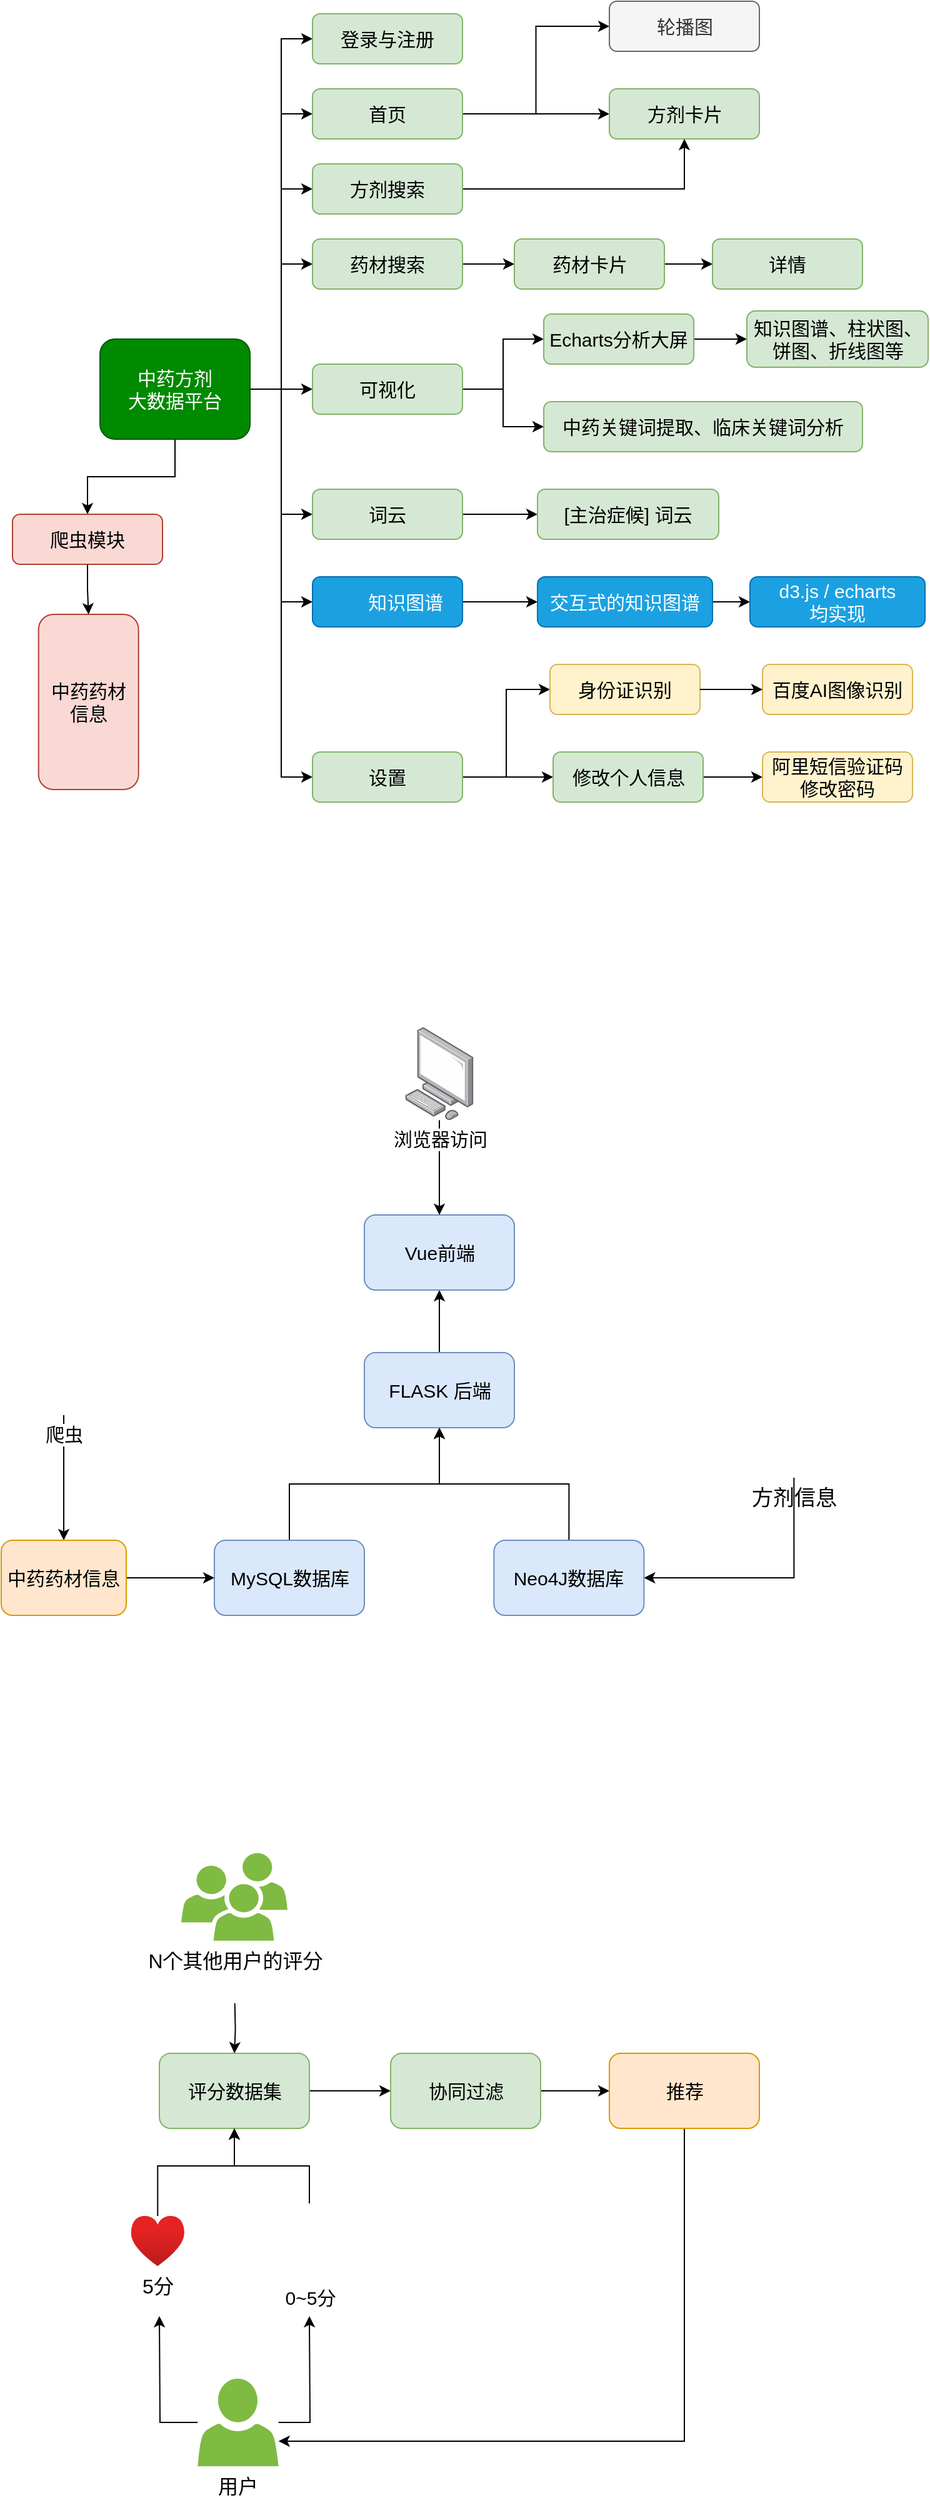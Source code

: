 <mxfile version="21.1.2" type="github">
  <diagram id="v9VeEew0eSVK_gECYCmD" name="Page-1">
    <mxGraphModel dx="1003" dy="1029" grid="0" gridSize="10" guides="1" tooltips="1" connect="1" arrows="0" fold="1" page="0" pageScale="1" pageWidth="827" pageHeight="1169" math="0" shadow="0">
      <root>
        <mxCell id="0" />
        <mxCell id="1" parent="0" />
        <mxCell id="GBpQVhTk9KxDPRQjgbmB-8" style="edgeStyle=orthogonalEdgeStyle;rounded=0;orthogonalLoop=1;jettySize=auto;html=1;exitX=1;exitY=0.5;exitDx=0;exitDy=0;entryX=0;entryY=0.5;entryDx=0;entryDy=0;" parent="1" source="GBpQVhTk9KxDPRQjgbmB-1" target="GBpQVhTk9KxDPRQjgbmB-3" edge="1">
          <mxGeometry relative="1" as="geometry" />
        </mxCell>
        <mxCell id="GBpQVhTk9KxDPRQjgbmB-9" style="edgeStyle=orthogonalEdgeStyle;rounded=0;orthogonalLoop=1;jettySize=auto;html=1;exitX=1;exitY=0.5;exitDx=0;exitDy=0;entryX=0;entryY=0.5;entryDx=0;entryDy=0;" parent="1" source="GBpQVhTk9KxDPRQjgbmB-1" target="GBpQVhTk9KxDPRQjgbmB-2" edge="1">
          <mxGeometry relative="1" as="geometry" />
        </mxCell>
        <mxCell id="GBpQVhTk9KxDPRQjgbmB-10" style="edgeStyle=orthogonalEdgeStyle;rounded=0;orthogonalLoop=1;jettySize=auto;html=1;exitX=1;exitY=0.5;exitDx=0;exitDy=0;entryX=0;entryY=0.5;entryDx=0;entryDy=0;" parent="1" source="GBpQVhTk9KxDPRQjgbmB-1" target="GBpQVhTk9KxDPRQjgbmB-4" edge="1">
          <mxGeometry relative="1" as="geometry" />
        </mxCell>
        <mxCell id="GBpQVhTk9KxDPRQjgbmB-11" style="edgeStyle=orthogonalEdgeStyle;rounded=0;orthogonalLoop=1;jettySize=auto;html=1;exitX=1;exitY=0.5;exitDx=0;exitDy=0;entryX=0;entryY=0.5;entryDx=0;entryDy=0;" parent="1" source="GBpQVhTk9KxDPRQjgbmB-1" target="GBpQVhTk9KxDPRQjgbmB-6" edge="1">
          <mxGeometry relative="1" as="geometry">
            <mxPoint x="290" y="390" as="targetPoint" />
          </mxGeometry>
        </mxCell>
        <mxCell id="GBpQVhTk9KxDPRQjgbmB-12" style="edgeStyle=orthogonalEdgeStyle;rounded=0;orthogonalLoop=1;jettySize=auto;html=1;entryX=0;entryY=0.5;entryDx=0;entryDy=0;exitX=1;exitY=0.5;exitDx=0;exitDy=0;" parent="1" source="z8FbhvkW46ZyqsgCDVF_-14" target="GBpQVhTk9KxDPRQjgbmB-7" edge="1">
          <mxGeometry relative="1" as="geometry">
            <mxPoint x="480" y="570" as="sourcePoint" />
          </mxGeometry>
        </mxCell>
        <mxCell id="SLsrdyDVqO_aE2-8c7I_-2" style="edgeStyle=orthogonalEdgeStyle;rounded=0;orthogonalLoop=1;jettySize=auto;html=1;exitX=1;exitY=0.5;exitDx=0;exitDy=0;entryX=0;entryY=0.5;entryDx=0;entryDy=0;" parent="1" source="GBpQVhTk9KxDPRQjgbmB-1" target="SLsrdyDVqO_aE2-8c7I_-1" edge="1">
          <mxGeometry relative="1" as="geometry" />
        </mxCell>
        <mxCell id="ySN6mnR29yhOzEf8zuOG-4" style="edgeStyle=orthogonalEdgeStyle;rounded=0;orthogonalLoop=1;jettySize=auto;html=1;exitX=1;exitY=0.5;exitDx=0;exitDy=0;entryX=0;entryY=0.5;entryDx=0;entryDy=0;" parent="1" source="z8FbhvkW46ZyqsgCDVF_-14" target="ySN6mnR29yhOzEf8zuOG-3" edge="1">
          <mxGeometry relative="1" as="geometry">
            <mxPoint x="480" y="570" as="sourcePoint" />
          </mxGeometry>
        </mxCell>
        <mxCell id="z8FbhvkW46ZyqsgCDVF_-9" style="edgeStyle=orthogonalEdgeStyle;rounded=0;orthogonalLoop=1;jettySize=auto;html=1;exitX=0.5;exitY=1;exitDx=0;exitDy=0;entryX=0.5;entryY=0;entryDx=0;entryDy=0;fontSize=20;" parent="1" source="GBpQVhTk9KxDPRQjgbmB-1" target="z8FbhvkW46ZyqsgCDVF_-4" edge="1">
          <mxGeometry relative="1" as="geometry" />
        </mxCell>
        <mxCell id="z8FbhvkW46ZyqsgCDVF_-16" style="edgeStyle=orthogonalEdgeStyle;rounded=0;orthogonalLoop=1;jettySize=auto;html=1;exitX=1;exitY=0.5;exitDx=0;exitDy=0;entryX=0;entryY=0.5;entryDx=0;entryDy=0;fontSize=20;" parent="1" source="GBpQVhTk9KxDPRQjgbmB-1" target="z8FbhvkW46ZyqsgCDVF_-14" edge="1">
          <mxGeometry relative="1" as="geometry" />
        </mxCell>
        <mxCell id="DAb_E89MeZRaqiROTq5Q-5" style="edgeStyle=orthogonalEdgeStyle;rounded=0;orthogonalLoop=1;jettySize=auto;html=1;exitX=1;exitY=0.5;exitDx=0;exitDy=0;entryX=0;entryY=0.5;entryDx=0;entryDy=0;" parent="1" source="GBpQVhTk9KxDPRQjgbmB-1" target="DAb_E89MeZRaqiROTq5Q-4" edge="1">
          <mxGeometry relative="1" as="geometry" />
        </mxCell>
        <mxCell id="r6f7EZ2_6Z-Kg6KgqbPp-11" style="edgeStyle=orthogonalEdgeStyle;rounded=0;orthogonalLoop=1;jettySize=auto;html=1;exitX=1;exitY=0.5;exitDx=0;exitDy=0;entryX=0;entryY=0.5;entryDx=0;entryDy=0;fontSize=17;" parent="1" source="GBpQVhTk9KxDPRQjgbmB-1" target="r6f7EZ2_6Z-Kg6KgqbPp-8" edge="1">
          <mxGeometry relative="1" as="geometry" />
        </mxCell>
        <mxCell id="GBpQVhTk9KxDPRQjgbmB-1" value="中药方剂&lt;br&gt;大数据平台" style="rounded=1;whiteSpace=wrap;html=1;fontSize=15;fillColor=#008a00;strokeColor=#005700;fontColor=#ffffff;" parent="1" vertex="1">
          <mxGeometry x="160" y="240" width="120" height="80" as="geometry" />
        </mxCell>
        <mxCell id="GBpQVhTk9KxDPRQjgbmB-15" style="edgeStyle=orthogonalEdgeStyle;rounded=0;orthogonalLoop=1;jettySize=auto;html=1;exitX=1;exitY=0.5;exitDx=0;exitDy=0;entryX=0;entryY=0.5;entryDx=0;entryDy=0;" parent="1" source="GBpQVhTk9KxDPRQjgbmB-2" target="GBpQVhTk9KxDPRQjgbmB-5" edge="1">
          <mxGeometry relative="1" as="geometry" />
        </mxCell>
        <mxCell id="r6f7EZ2_6Z-Kg6KgqbPp-7" style="edgeStyle=orthogonalEdgeStyle;rounded=0;orthogonalLoop=1;jettySize=auto;html=1;exitX=1;exitY=0.5;exitDx=0;exitDy=0;entryX=0;entryY=0.5;entryDx=0;entryDy=0;fontSize=17;" parent="1" source="GBpQVhTk9KxDPRQjgbmB-2" target="r6f7EZ2_6Z-Kg6KgqbPp-6" edge="1">
          <mxGeometry relative="1" as="geometry" />
        </mxCell>
        <mxCell id="GBpQVhTk9KxDPRQjgbmB-2" value="首页" style="rounded=1;whiteSpace=wrap;html=1;fontSize=15;fillColor=#d5e8d4;strokeColor=#82b366;" parent="1" vertex="1">
          <mxGeometry x="330" y="40" width="120" height="40" as="geometry" />
        </mxCell>
        <mxCell id="GBpQVhTk9KxDPRQjgbmB-3" value="登录与注册" style="rounded=1;whiteSpace=wrap;html=1;fontSize=15;fillColor=#d5e8d4;strokeColor=#82b366;" parent="1" vertex="1">
          <mxGeometry x="330" y="-20" width="120" height="40" as="geometry" />
        </mxCell>
        <mxCell id="GBpQVhTk9KxDPRQjgbmB-16" style="edgeStyle=orthogonalEdgeStyle;rounded=0;orthogonalLoop=1;jettySize=auto;html=1;exitX=1;exitY=0.5;exitDx=0;exitDy=0;entryX=0;entryY=0.5;entryDx=0;entryDy=0;" parent="1" source="GBpQVhTk9KxDPRQjgbmB-4" target="GBpQVhTk9KxDPRQjgbmB-14" edge="1">
          <mxGeometry relative="1" as="geometry" />
        </mxCell>
        <mxCell id="0YCFfEILquXOQMnymZaD-18" style="edgeStyle=orthogonalEdgeStyle;rounded=0;orthogonalLoop=1;jettySize=auto;html=1;exitX=1;exitY=0.5;exitDx=0;exitDy=0;entryX=0;entryY=0.5;entryDx=0;entryDy=0;fontSize=15;" parent="1" source="GBpQVhTk9KxDPRQjgbmB-4" target="0YCFfEILquXOQMnymZaD-17" edge="1">
          <mxGeometry relative="1" as="geometry" />
        </mxCell>
        <mxCell id="GBpQVhTk9KxDPRQjgbmB-4" value="可视化" style="rounded=1;whiteSpace=wrap;html=1;fontSize=15;fillColor=#d5e8d4;strokeColor=#82b366;" parent="1" vertex="1">
          <mxGeometry x="330" y="260" width="120" height="40" as="geometry" />
        </mxCell>
        <mxCell id="GBpQVhTk9KxDPRQjgbmB-5" value="方剂卡片" style="rounded=1;whiteSpace=wrap;html=1;fontSize=15;fillColor=#d5e8d4;strokeColor=#82b366;" parent="1" vertex="1">
          <mxGeometry x="567.5" y="40" width="120" height="40" as="geometry" />
        </mxCell>
        <mxCell id="GBpQVhTk9KxDPRQjgbmB-18" style="edgeStyle=orthogonalEdgeStyle;rounded=0;orthogonalLoop=1;jettySize=auto;html=1;exitX=1;exitY=0.5;exitDx=0;exitDy=0;entryX=0;entryY=0.5;entryDx=0;entryDy=0;" parent="1" source="GBpQVhTk9KxDPRQjgbmB-6" target="GBpQVhTk9KxDPRQjgbmB-13" edge="1">
          <mxGeometry relative="1" as="geometry" />
        </mxCell>
        <mxCell id="GBpQVhTk9KxDPRQjgbmB-6" value="词云" style="rounded=1;whiteSpace=wrap;html=1;fontSize=15;fillColor=#d5e8d4;strokeColor=#82b366;" parent="1" vertex="1">
          <mxGeometry x="330" y="360" width="120" height="40" as="geometry" />
        </mxCell>
        <mxCell id="GBpQVhTk9KxDPRQjgbmB-7" value="身份证识别" style="rounded=1;whiteSpace=wrap;html=1;fontSize=15;fillColor=#fff2cc;strokeColor=#d6b656;" parent="1" vertex="1">
          <mxGeometry x="520" y="500" width="120" height="40" as="geometry" />
        </mxCell>
        <mxCell id="GBpQVhTk9KxDPRQjgbmB-13" value="[主治症候] 词云" style="rounded=1;whiteSpace=wrap;html=1;fontSize=15;fillColor=#d5e8d4;strokeColor=#82b366;" parent="1" vertex="1">
          <mxGeometry x="510" y="360" width="145" height="40" as="geometry" />
        </mxCell>
        <mxCell id="EjBGtmn64PD8jTdNR0ln-2" style="edgeStyle=orthogonalEdgeStyle;rounded=0;orthogonalLoop=1;jettySize=auto;html=1;exitX=1;exitY=0.5;exitDx=0;exitDy=0;entryX=0;entryY=0.5;entryDx=0;entryDy=0;" parent="1" source="GBpQVhTk9KxDPRQjgbmB-14" target="EjBGtmn64PD8jTdNR0ln-1" edge="1">
          <mxGeometry relative="1" as="geometry" />
        </mxCell>
        <mxCell id="GBpQVhTk9KxDPRQjgbmB-14" value="Echarts分析大屏" style="rounded=1;whiteSpace=wrap;html=1;fontSize=15;fillColor=#d5e8d4;strokeColor=#82b366;" parent="1" vertex="1">
          <mxGeometry x="515" y="220" width="120" height="40" as="geometry" />
        </mxCell>
        <mxCell id="SLsrdyDVqO_aE2-8c7I_-6" value="" style="edgeStyle=orthogonalEdgeStyle;rounded=0;orthogonalLoop=1;jettySize=auto;html=1;entryX=0.5;entryY=1;entryDx=0;entryDy=0;" parent="1" source="SLsrdyDVqO_aE2-8c7I_-1" target="GBpQVhTk9KxDPRQjgbmB-5" edge="1">
          <mxGeometry relative="1" as="geometry">
            <mxPoint x="520" y="100" as="targetPoint" />
          </mxGeometry>
        </mxCell>
        <mxCell id="SLsrdyDVqO_aE2-8c7I_-1" value="方剂搜索" style="rounded=1;whiteSpace=wrap;html=1;fontSize=15;fillColor=#d5e8d4;strokeColor=#82b366;" parent="1" vertex="1">
          <mxGeometry x="330" y="100" width="120" height="40" as="geometry" />
        </mxCell>
        <mxCell id="ySN6mnR29yhOzEf8zuOG-1" value="百度AI图像识别" style="rounded=1;whiteSpace=wrap;html=1;fontSize=15;fillColor=#fff2cc;strokeColor=#d6b656;" parent="1" vertex="1">
          <mxGeometry x="690" y="500" width="120" height="40" as="geometry" />
        </mxCell>
        <mxCell id="ySN6mnR29yhOzEf8zuOG-2" style="edgeStyle=orthogonalEdgeStyle;rounded=0;orthogonalLoop=1;jettySize=auto;html=1;exitX=1;exitY=0.5;exitDx=0;exitDy=0;" parent="1" source="GBpQVhTk9KxDPRQjgbmB-7" edge="1">
          <mxGeometry relative="1" as="geometry">
            <mxPoint x="650" y="460" as="sourcePoint" />
            <mxPoint x="690" y="520" as="targetPoint" />
          </mxGeometry>
        </mxCell>
        <mxCell id="EjBGtmn64PD8jTdNR0ln-4" style="edgeStyle=orthogonalEdgeStyle;rounded=0;orthogonalLoop=1;jettySize=auto;html=1;exitX=1;exitY=0.5;exitDx=0;exitDy=0;entryX=0;entryY=0.5;entryDx=0;entryDy=0;" parent="1" source="ySN6mnR29yhOzEf8zuOG-3" target="EjBGtmn64PD8jTdNR0ln-3" edge="1">
          <mxGeometry relative="1" as="geometry" />
        </mxCell>
        <mxCell id="ySN6mnR29yhOzEf8zuOG-3" value="修改个人信息" style="rounded=1;whiteSpace=wrap;html=1;fontSize=15;fillColor=#d5e8d4;strokeColor=#82b366;" parent="1" vertex="1">
          <mxGeometry x="522.5" y="570" width="120" height="40" as="geometry" />
        </mxCell>
        <mxCell id="EjBGtmn64PD8jTdNR0ln-1" value="知识图谱、柱状图、饼图、折线图等" style="rounded=1;whiteSpace=wrap;html=1;fontSize=15;fillColor=#d5e8d4;strokeColor=#82b366;" parent="1" vertex="1">
          <mxGeometry x="677.5" y="217.5" width="145" height="45" as="geometry" />
        </mxCell>
        <mxCell id="EjBGtmn64PD8jTdNR0ln-3" value="阿里短信验证码修改密码" style="rounded=1;whiteSpace=wrap;html=1;fontSize=15;fillColor=#fff2cc;strokeColor=#d6b656;" parent="1" vertex="1">
          <mxGeometry x="690" y="570" width="120" height="40" as="geometry" />
        </mxCell>
        <mxCell id="z8FbhvkW46ZyqsgCDVF_-10" style="edgeStyle=orthogonalEdgeStyle;rounded=0;orthogonalLoop=1;jettySize=auto;html=1;exitX=0.5;exitY=1;exitDx=0;exitDy=0;entryX=0.5;entryY=0;entryDx=0;entryDy=0;fontSize=20;" parent="1" source="z8FbhvkW46ZyqsgCDVF_-4" target="z8FbhvkW46ZyqsgCDVF_-5" edge="1">
          <mxGeometry relative="1" as="geometry" />
        </mxCell>
        <mxCell id="z8FbhvkW46ZyqsgCDVF_-4" value="爬虫模块" style="rounded=1;whiteSpace=wrap;html=1;fontSize=15;fillColor=#fad9d5;strokeColor=#ae4132;" parent="1" vertex="1">
          <mxGeometry x="90" y="380" width="120" height="40" as="geometry" />
        </mxCell>
        <mxCell id="z8FbhvkW46ZyqsgCDVF_-5" value="中药药材&lt;br&gt;信息" style="rounded=1;whiteSpace=wrap;html=1;fontSize=15;fillColor=#fad9d5;strokeColor=#ae4132;" parent="1" vertex="1">
          <mxGeometry x="110.83" y="460" width="80" height="140" as="geometry" />
        </mxCell>
        <mxCell id="z8FbhvkW46ZyqsgCDVF_-14" value="设置" style="rounded=1;whiteSpace=wrap;html=1;fontSize=15;fillColor=#d5e8d4;strokeColor=#82b366;" parent="1" vertex="1">
          <mxGeometry x="330" y="570" width="120" height="40" as="geometry" />
        </mxCell>
        <mxCell id="r6f7EZ2_6Z-Kg6KgqbPp-20" style="edgeStyle=orthogonalEdgeStyle;rounded=0;orthogonalLoop=1;jettySize=auto;html=1;exitX=1;exitY=0.5;exitDx=0;exitDy=0;entryX=0;entryY=0.5;entryDx=0;entryDy=0;fontSize=17;" parent="1" source="DAb_E89MeZRaqiROTq5Q-3" target="r6f7EZ2_6Z-Kg6KgqbPp-19" edge="1">
          <mxGeometry relative="1" as="geometry" />
        </mxCell>
        <mxCell id="DAb_E89MeZRaqiROTq5Q-3" value="交互式的知识图谱" style="rounded=1;whiteSpace=wrap;html=1;fontSize=15;fillColor=#1ba1e2;strokeColor=#006EAF;fontColor=#ffffff;" parent="1" vertex="1">
          <mxGeometry x="510" y="430" width="140" height="40" as="geometry" />
        </mxCell>
        <mxCell id="DAb_E89MeZRaqiROTq5Q-6" style="edgeStyle=orthogonalEdgeStyle;rounded=0;orthogonalLoop=1;jettySize=auto;html=1;exitX=1;exitY=0.5;exitDx=0;exitDy=0;entryX=0;entryY=0.5;entryDx=0;entryDy=0;" parent="1" source="DAb_E89MeZRaqiROTq5Q-4" target="DAb_E89MeZRaqiROTq5Q-3" edge="1">
          <mxGeometry relative="1" as="geometry" />
        </mxCell>
        <mxCell id="DAb_E89MeZRaqiROTq5Q-4" value="&amp;nbsp; &amp;nbsp; &amp;nbsp; &amp;nbsp;知识图谱" style="rounded=1;whiteSpace=wrap;html=1;fontSize=15;fillColor=#1ba1e2;strokeColor=#006EAF;fontColor=#ffffff;" parent="1" vertex="1">
          <mxGeometry x="330" y="430" width="120" height="40" as="geometry" />
        </mxCell>
        <mxCell id="dzNJQtH1lF4GbQgVGkNk-4" style="edgeStyle=orthogonalEdgeStyle;rounded=0;orthogonalLoop=1;jettySize=auto;html=1;exitX=1;exitY=0.5;exitDx=0;exitDy=0;entryX=0;entryY=0.5;entryDx=0;entryDy=0;fontSize=15;" parent="1" source="dzNJQtH1lF4GbQgVGkNk-1" target="dzNJQtH1lF4GbQgVGkNk-2" edge="1">
          <mxGeometry relative="1" as="geometry" />
        </mxCell>
        <mxCell id="dzNJQtH1lF4GbQgVGkNk-1" value="评分数据集" style="rounded=1;whiteSpace=wrap;html=1;fontSize=15;fillColor=#d5e8d4;strokeColor=#82b366;" parent="1" vertex="1">
          <mxGeometry x="207.5" y="1610" width="120" height="60" as="geometry" />
        </mxCell>
        <mxCell id="dzNJQtH1lF4GbQgVGkNk-5" style="edgeStyle=orthogonalEdgeStyle;rounded=0;orthogonalLoop=1;jettySize=auto;html=1;exitX=1;exitY=0.5;exitDx=0;exitDy=0;entryX=0;entryY=0.5;entryDx=0;entryDy=0;fontSize=15;" parent="1" source="dzNJQtH1lF4GbQgVGkNk-2" target="dzNJQtH1lF4GbQgVGkNk-3" edge="1">
          <mxGeometry relative="1" as="geometry" />
        </mxCell>
        <mxCell id="dzNJQtH1lF4GbQgVGkNk-2" value="协同过滤" style="rounded=1;whiteSpace=wrap;html=1;fontSize=15;fillColor=#d5e8d4;strokeColor=#82b366;" parent="1" vertex="1">
          <mxGeometry x="392.5" y="1610" width="120" height="60" as="geometry" />
        </mxCell>
        <mxCell id="dzNJQtH1lF4GbQgVGkNk-14" style="edgeStyle=orthogonalEdgeStyle;rounded=0;orthogonalLoop=1;jettySize=auto;html=1;exitX=0.5;exitY=1;exitDx=0;exitDy=0;fontSize=16;" parent="1" source="dzNJQtH1lF4GbQgVGkNk-3" target="dzNJQtH1lF4GbQgVGkNk-9" edge="1">
          <mxGeometry relative="1" as="geometry">
            <Array as="points">
              <mxPoint x="627.5" y="1920" />
            </Array>
          </mxGeometry>
        </mxCell>
        <mxCell id="dzNJQtH1lF4GbQgVGkNk-3" value="推荐" style="rounded=1;whiteSpace=wrap;html=1;fontSize=15;fillColor=#ffe6cc;strokeColor=#d79b00;" parent="1" vertex="1">
          <mxGeometry x="567.5" y="1610" width="120" height="60" as="geometry" />
        </mxCell>
        <mxCell id="dzNJQtH1lF4GbQgVGkNk-12" style="edgeStyle=orthogonalEdgeStyle;rounded=0;orthogonalLoop=1;jettySize=auto;html=1;entryX=0.5;entryY=1;entryDx=0;entryDy=0;fontSize=16;" parent="1" source="dzNJQtH1lF4GbQgVGkNk-6" target="dzNJQtH1lF4GbQgVGkNk-1" edge="1">
          <mxGeometry relative="1" as="geometry">
            <Array as="points">
              <mxPoint x="206.5" y="1700" />
              <mxPoint x="267.5" y="1700" />
            </Array>
          </mxGeometry>
        </mxCell>
        <mxCell id="dzNJQtH1lF4GbQgVGkNk-6" value="5分" style="aspect=fixed;html=1;points=[];align=center;image;fontSize=16;image=img/lib/azure2/general/Heart.svg;" parent="1" vertex="1">
          <mxGeometry x="184.83" y="1740" width="42.67" height="40" as="geometry" />
        </mxCell>
        <mxCell id="dzNJQtH1lF4GbQgVGkNk-13" style="edgeStyle=orthogonalEdgeStyle;rounded=0;orthogonalLoop=1;jettySize=auto;html=1;entryX=0.5;entryY=1;entryDx=0;entryDy=0;fontSize=16;" parent="1" source="dzNJQtH1lF4GbQgVGkNk-7" target="dzNJQtH1lF4GbQgVGkNk-1" edge="1">
          <mxGeometry relative="1" as="geometry">
            <Array as="points">
              <mxPoint x="327.5" y="1700" />
              <mxPoint x="267.5" y="1700" />
            </Array>
          </mxGeometry>
        </mxCell>
        <mxCell id="dzNJQtH1lF4GbQgVGkNk-7" value="0~5分" style="shape=image;html=1;verticalAlign=top;verticalLabelPosition=bottom;labelBackgroundColor=#ffffff;imageAspect=0;aspect=fixed;image=https://cdn1.iconfinder.com/data/icons/filled-line-christmas-icons/75/_star-128.png;fontSize=15;" parent="1" vertex="1">
          <mxGeometry x="297.5" y="1730" width="60" height="60" as="geometry" />
        </mxCell>
        <mxCell id="dzNJQtH1lF4GbQgVGkNk-10" value="" style="edgeStyle=orthogonalEdgeStyle;rounded=0;orthogonalLoop=1;jettySize=auto;html=1;fontSize=16;" parent="1" source="dzNJQtH1lF4GbQgVGkNk-9" edge="1">
          <mxGeometry relative="1" as="geometry">
            <mxPoint x="327.5" y="1820" as="targetPoint" />
          </mxGeometry>
        </mxCell>
        <mxCell id="dzNJQtH1lF4GbQgVGkNk-11" style="edgeStyle=orthogonalEdgeStyle;rounded=0;orthogonalLoop=1;jettySize=auto;html=1;fontSize=16;" parent="1" source="dzNJQtH1lF4GbQgVGkNk-9" edge="1">
          <mxGeometry relative="1" as="geometry">
            <mxPoint x="207.5" y="1820" as="targetPoint" />
          </mxGeometry>
        </mxCell>
        <mxCell id="dzNJQtH1lF4GbQgVGkNk-9" value="用户" style="sketch=0;pointerEvents=1;shadow=0;dashed=0;html=1;strokeColor=none;labelPosition=center;verticalLabelPosition=bottom;verticalAlign=top;outlineConnect=0;align=center;shape=mxgraph.office.users.user;fillColor=#7FBA42;fontSize=16;" parent="1" vertex="1">
          <mxGeometry x="238.16" y="1870" width="64.67" height="70" as="geometry" />
        </mxCell>
        <mxCell id="dzNJQtH1lF4GbQgVGkNk-17" value="" style="edgeStyle=orthogonalEdgeStyle;rounded=0;orthogonalLoop=1;jettySize=auto;html=1;fontSize=16;" parent="1" target="dzNJQtH1lF4GbQgVGkNk-1" edge="1">
          <mxGeometry relative="1" as="geometry">
            <mxPoint x="267.83" y="1570" as="sourcePoint" />
          </mxGeometry>
        </mxCell>
        <mxCell id="dzNJQtH1lF4GbQgVGkNk-16" value="N个其他用户的评分" style="sketch=0;pointerEvents=1;shadow=0;dashed=0;html=1;strokeColor=none;labelPosition=center;verticalLabelPosition=bottom;verticalAlign=top;outlineConnect=0;align=center;shape=mxgraph.office.users.users;fillColor=#7FBA42;fontSize=16;" parent="1" vertex="1">
          <mxGeometry x="225" y="1450" width="85" height="70" as="geometry" />
        </mxCell>
        <mxCell id="0YCFfEILquXOQMnymZaD-11" value="" style="edgeStyle=orthogonalEdgeStyle;rounded=0;orthogonalLoop=1;jettySize=auto;html=1;fontSize=15;" parent="1" source="0YCFfEILquXOQMnymZaD-1" target="0YCFfEILquXOQMnymZaD-2" edge="1">
          <mxGeometry relative="1" as="geometry" />
        </mxCell>
        <mxCell id="0YCFfEILquXOQMnymZaD-1" value="爬虫" style="shape=image;html=1;verticalAlign=top;verticalLabelPosition=bottom;labelBackgroundColor=#ffffff;imageAspect=0;aspect=fixed;image=https://cdn2.iconfinder.com/data/icons/free-solid-halloween-icons/24/Spider-128.png;fontSize=15;" parent="1" vertex="1">
          <mxGeometry x="96" y="1030" width="70" height="70" as="geometry" />
        </mxCell>
        <mxCell id="r6f7EZ2_6Z-Kg6KgqbPp-5" style="edgeStyle=orthogonalEdgeStyle;rounded=0;orthogonalLoop=1;jettySize=auto;html=1;exitX=1;exitY=0.5;exitDx=0;exitDy=0;entryX=0;entryY=0.5;entryDx=0;entryDy=0;fontSize=17;" parent="1" source="0YCFfEILquXOQMnymZaD-2" target="0YCFfEILquXOQMnymZaD-5" edge="1">
          <mxGeometry relative="1" as="geometry" />
        </mxCell>
        <mxCell id="0YCFfEILquXOQMnymZaD-2" value="中药药材信息" style="rounded=1;whiteSpace=wrap;html=1;fontSize=15;fillColor=#ffe6cc;strokeColor=#d79b00;" parent="1" vertex="1">
          <mxGeometry x="81" y="1200" width="100" height="60" as="geometry" />
        </mxCell>
        <mxCell id="0YCFfEILquXOQMnymZaD-14" value="" style="edgeStyle=orthogonalEdgeStyle;rounded=0;orthogonalLoop=1;jettySize=auto;html=1;fontSize=15;" parent="1" source="0YCFfEILquXOQMnymZaD-5" target="0YCFfEILquXOQMnymZaD-7" edge="1">
          <mxGeometry relative="1" as="geometry" />
        </mxCell>
        <mxCell id="0YCFfEILquXOQMnymZaD-5" value="MySQL数据库" style="rounded=1;whiteSpace=wrap;html=1;fontSize=15;fillColor=#dae8fc;strokeColor=#6c8ebf;" parent="1" vertex="1">
          <mxGeometry x="251.5" y="1200" width="120" height="60" as="geometry" />
        </mxCell>
        <mxCell id="0YCFfEILquXOQMnymZaD-15" value="" style="edgeStyle=orthogonalEdgeStyle;rounded=0;orthogonalLoop=1;jettySize=auto;html=1;fontSize=15;" parent="1" source="0YCFfEILquXOQMnymZaD-7" target="0YCFfEILquXOQMnymZaD-8" edge="1">
          <mxGeometry relative="1" as="geometry" />
        </mxCell>
        <mxCell id="0YCFfEILquXOQMnymZaD-7" value="FLASK 后端" style="rounded=1;whiteSpace=wrap;html=1;fontSize=15;fillColor=#dae8fc;strokeColor=#6c8ebf;" parent="1" vertex="1">
          <mxGeometry x="371.5" y="1050" width="120" height="60" as="geometry" />
        </mxCell>
        <mxCell id="0YCFfEILquXOQMnymZaD-8" value="Vue前端" style="rounded=1;whiteSpace=wrap;html=1;fontSize=15;fillColor=#dae8fc;strokeColor=#6c8ebf;" parent="1" vertex="1">
          <mxGeometry x="371.5" y="940" width="120" height="60" as="geometry" />
        </mxCell>
        <mxCell id="0YCFfEILquXOQMnymZaD-16" style="edgeStyle=orthogonalEdgeStyle;rounded=0;orthogonalLoop=1;jettySize=auto;html=1;entryX=0.5;entryY=0;entryDx=0;entryDy=0;fontSize=15;" parent="1" source="0YCFfEILquXOQMnymZaD-10" target="0YCFfEILquXOQMnymZaD-8" edge="1">
          <mxGeometry relative="1" as="geometry" />
        </mxCell>
        <mxCell id="0YCFfEILquXOQMnymZaD-10" value="浏览器访问" style="points=[];aspect=fixed;html=1;align=center;shadow=0;dashed=0;image;image=img/lib/allied_telesis/computer_and_terminals/Personal_Computer.svg;fontSize=15;" parent="1" vertex="1">
          <mxGeometry x="404.12" y="790" width="54.76" height="74.21" as="geometry" />
        </mxCell>
        <mxCell id="0YCFfEILquXOQMnymZaD-17" value="中药关键词提取、临床关键词分析" style="rounded=1;whiteSpace=wrap;html=1;fontSize=15;fillColor=#d5e8d4;strokeColor=#82b366;" parent="1" vertex="1">
          <mxGeometry x="515" y="290" width="255" height="40" as="geometry" />
        </mxCell>
        <mxCell id="r6f7EZ2_6Z-Kg6KgqbPp-1" value="方剂信息" style="shape=image;html=1;verticalAlign=top;verticalLabelPosition=bottom;labelBackgroundColor=#ffffff;imageAspect=0;aspect=fixed;image=https://cdn0.iconfinder.com/data/icons/logos-microsoft-office-365/128/Microsoft_Office-02-128.png;fontSize=17;" parent="1" vertex="1">
          <mxGeometry x="685.17" y="1090" width="60" height="60" as="geometry" />
        </mxCell>
        <mxCell id="r6f7EZ2_6Z-Kg6KgqbPp-3" style="edgeStyle=orthogonalEdgeStyle;rounded=0;orthogonalLoop=1;jettySize=auto;html=1;fontSize=17;exitX=0.5;exitY=1;exitDx=0;exitDy=0;entryX=1;entryY=0.5;entryDx=0;entryDy=0;" parent="1" source="r6f7EZ2_6Z-Kg6KgqbPp-1" target="r6f7EZ2_6Z-Kg6KgqbPp-2" edge="1">
          <mxGeometry relative="1" as="geometry">
            <mxPoint x="715.17" y="1240" as="targetPoint" />
            <mxPoint x="705.17" y="1180" as="sourcePoint" />
          </mxGeometry>
        </mxCell>
        <mxCell id="r6f7EZ2_6Z-Kg6KgqbPp-4" style="edgeStyle=orthogonalEdgeStyle;rounded=0;orthogonalLoop=1;jettySize=auto;html=1;exitX=0.5;exitY=0;exitDx=0;exitDy=0;entryX=0.5;entryY=1;entryDx=0;entryDy=0;fontSize=17;" parent="1" source="r6f7EZ2_6Z-Kg6KgqbPp-2" target="0YCFfEILquXOQMnymZaD-7" edge="1">
          <mxGeometry relative="1" as="geometry" />
        </mxCell>
        <mxCell id="r6f7EZ2_6Z-Kg6KgqbPp-2" value="Neo4J数据库" style="rounded=1;whiteSpace=wrap;html=1;fontSize=15;fillColor=#dae8fc;strokeColor=#6c8ebf;" parent="1" vertex="1">
          <mxGeometry x="475.17" y="1200" width="120" height="60" as="geometry" />
        </mxCell>
        <mxCell id="r6f7EZ2_6Z-Kg6KgqbPp-6" value="轮播图" style="rounded=1;whiteSpace=wrap;html=1;fontSize=15;fillColor=#f5f5f5;strokeColor=#666666;fontColor=#333333;" parent="1" vertex="1">
          <mxGeometry x="567.5" y="-30" width="120" height="40" as="geometry" />
        </mxCell>
        <mxCell id="r6f7EZ2_6Z-Kg6KgqbPp-12" style="edgeStyle=orthogonalEdgeStyle;rounded=0;orthogonalLoop=1;jettySize=auto;html=1;exitX=1;exitY=0.5;exitDx=0;exitDy=0;entryX=0;entryY=0.5;entryDx=0;entryDy=0;fontSize=17;" parent="1" source="r6f7EZ2_6Z-Kg6KgqbPp-8" target="r6f7EZ2_6Z-Kg6KgqbPp-9" edge="1">
          <mxGeometry relative="1" as="geometry" />
        </mxCell>
        <mxCell id="r6f7EZ2_6Z-Kg6KgqbPp-8" value="药材搜索" style="rounded=1;whiteSpace=wrap;html=1;fontSize=15;fillColor=#d5e8d4;strokeColor=#82b366;" parent="1" vertex="1">
          <mxGeometry x="330" y="160" width="120" height="40" as="geometry" />
        </mxCell>
        <mxCell id="r6f7EZ2_6Z-Kg6KgqbPp-13" style="edgeStyle=orthogonalEdgeStyle;rounded=0;orthogonalLoop=1;jettySize=auto;html=1;exitX=1;exitY=0.5;exitDx=0;exitDy=0;entryX=0;entryY=0.5;entryDx=0;entryDy=0;fontSize=17;" parent="1" source="r6f7EZ2_6Z-Kg6KgqbPp-9" target="r6f7EZ2_6Z-Kg6KgqbPp-10" edge="1">
          <mxGeometry relative="1" as="geometry" />
        </mxCell>
        <mxCell id="r6f7EZ2_6Z-Kg6KgqbPp-9" value="药材卡片" style="rounded=1;whiteSpace=wrap;html=1;fontSize=15;fillColor=#d5e8d4;strokeColor=#82b366;" parent="1" vertex="1">
          <mxGeometry x="491.5" y="160" width="120" height="40" as="geometry" />
        </mxCell>
        <mxCell id="r6f7EZ2_6Z-Kg6KgqbPp-10" value="详情" style="rounded=1;whiteSpace=wrap;html=1;fontSize=15;fillColor=#d5e8d4;strokeColor=#82b366;" parent="1" vertex="1">
          <mxGeometry x="650" y="160" width="120" height="40" as="geometry" />
        </mxCell>
        <mxCell id="r6f7EZ2_6Z-Kg6KgqbPp-18" value="" style="shape=image;html=1;verticalAlign=top;verticalLabelPosition=bottom;labelBackgroundColor=#ffffff;imageAspect=0;aspect=fixed;image=https://cdn1.iconfinder.com/data/icons/filled-line-christmas-icons/75/_star-128.png;fontSize=17;" parent="1" vertex="1">
          <mxGeometry x="327.5" y="426.5" width="47" height="47" as="geometry" />
        </mxCell>
        <mxCell id="r6f7EZ2_6Z-Kg6KgqbPp-19" value="d3.js / echarts &lt;br&gt;均实现" style="rounded=1;whiteSpace=wrap;html=1;fontSize=15;fillColor=#1ba1e2;strokeColor=#006EAF;fontColor=#ffffff;" parent="1" vertex="1">
          <mxGeometry x="680" y="430" width="140" height="40" as="geometry" />
        </mxCell>
      </root>
    </mxGraphModel>
  </diagram>
</mxfile>
